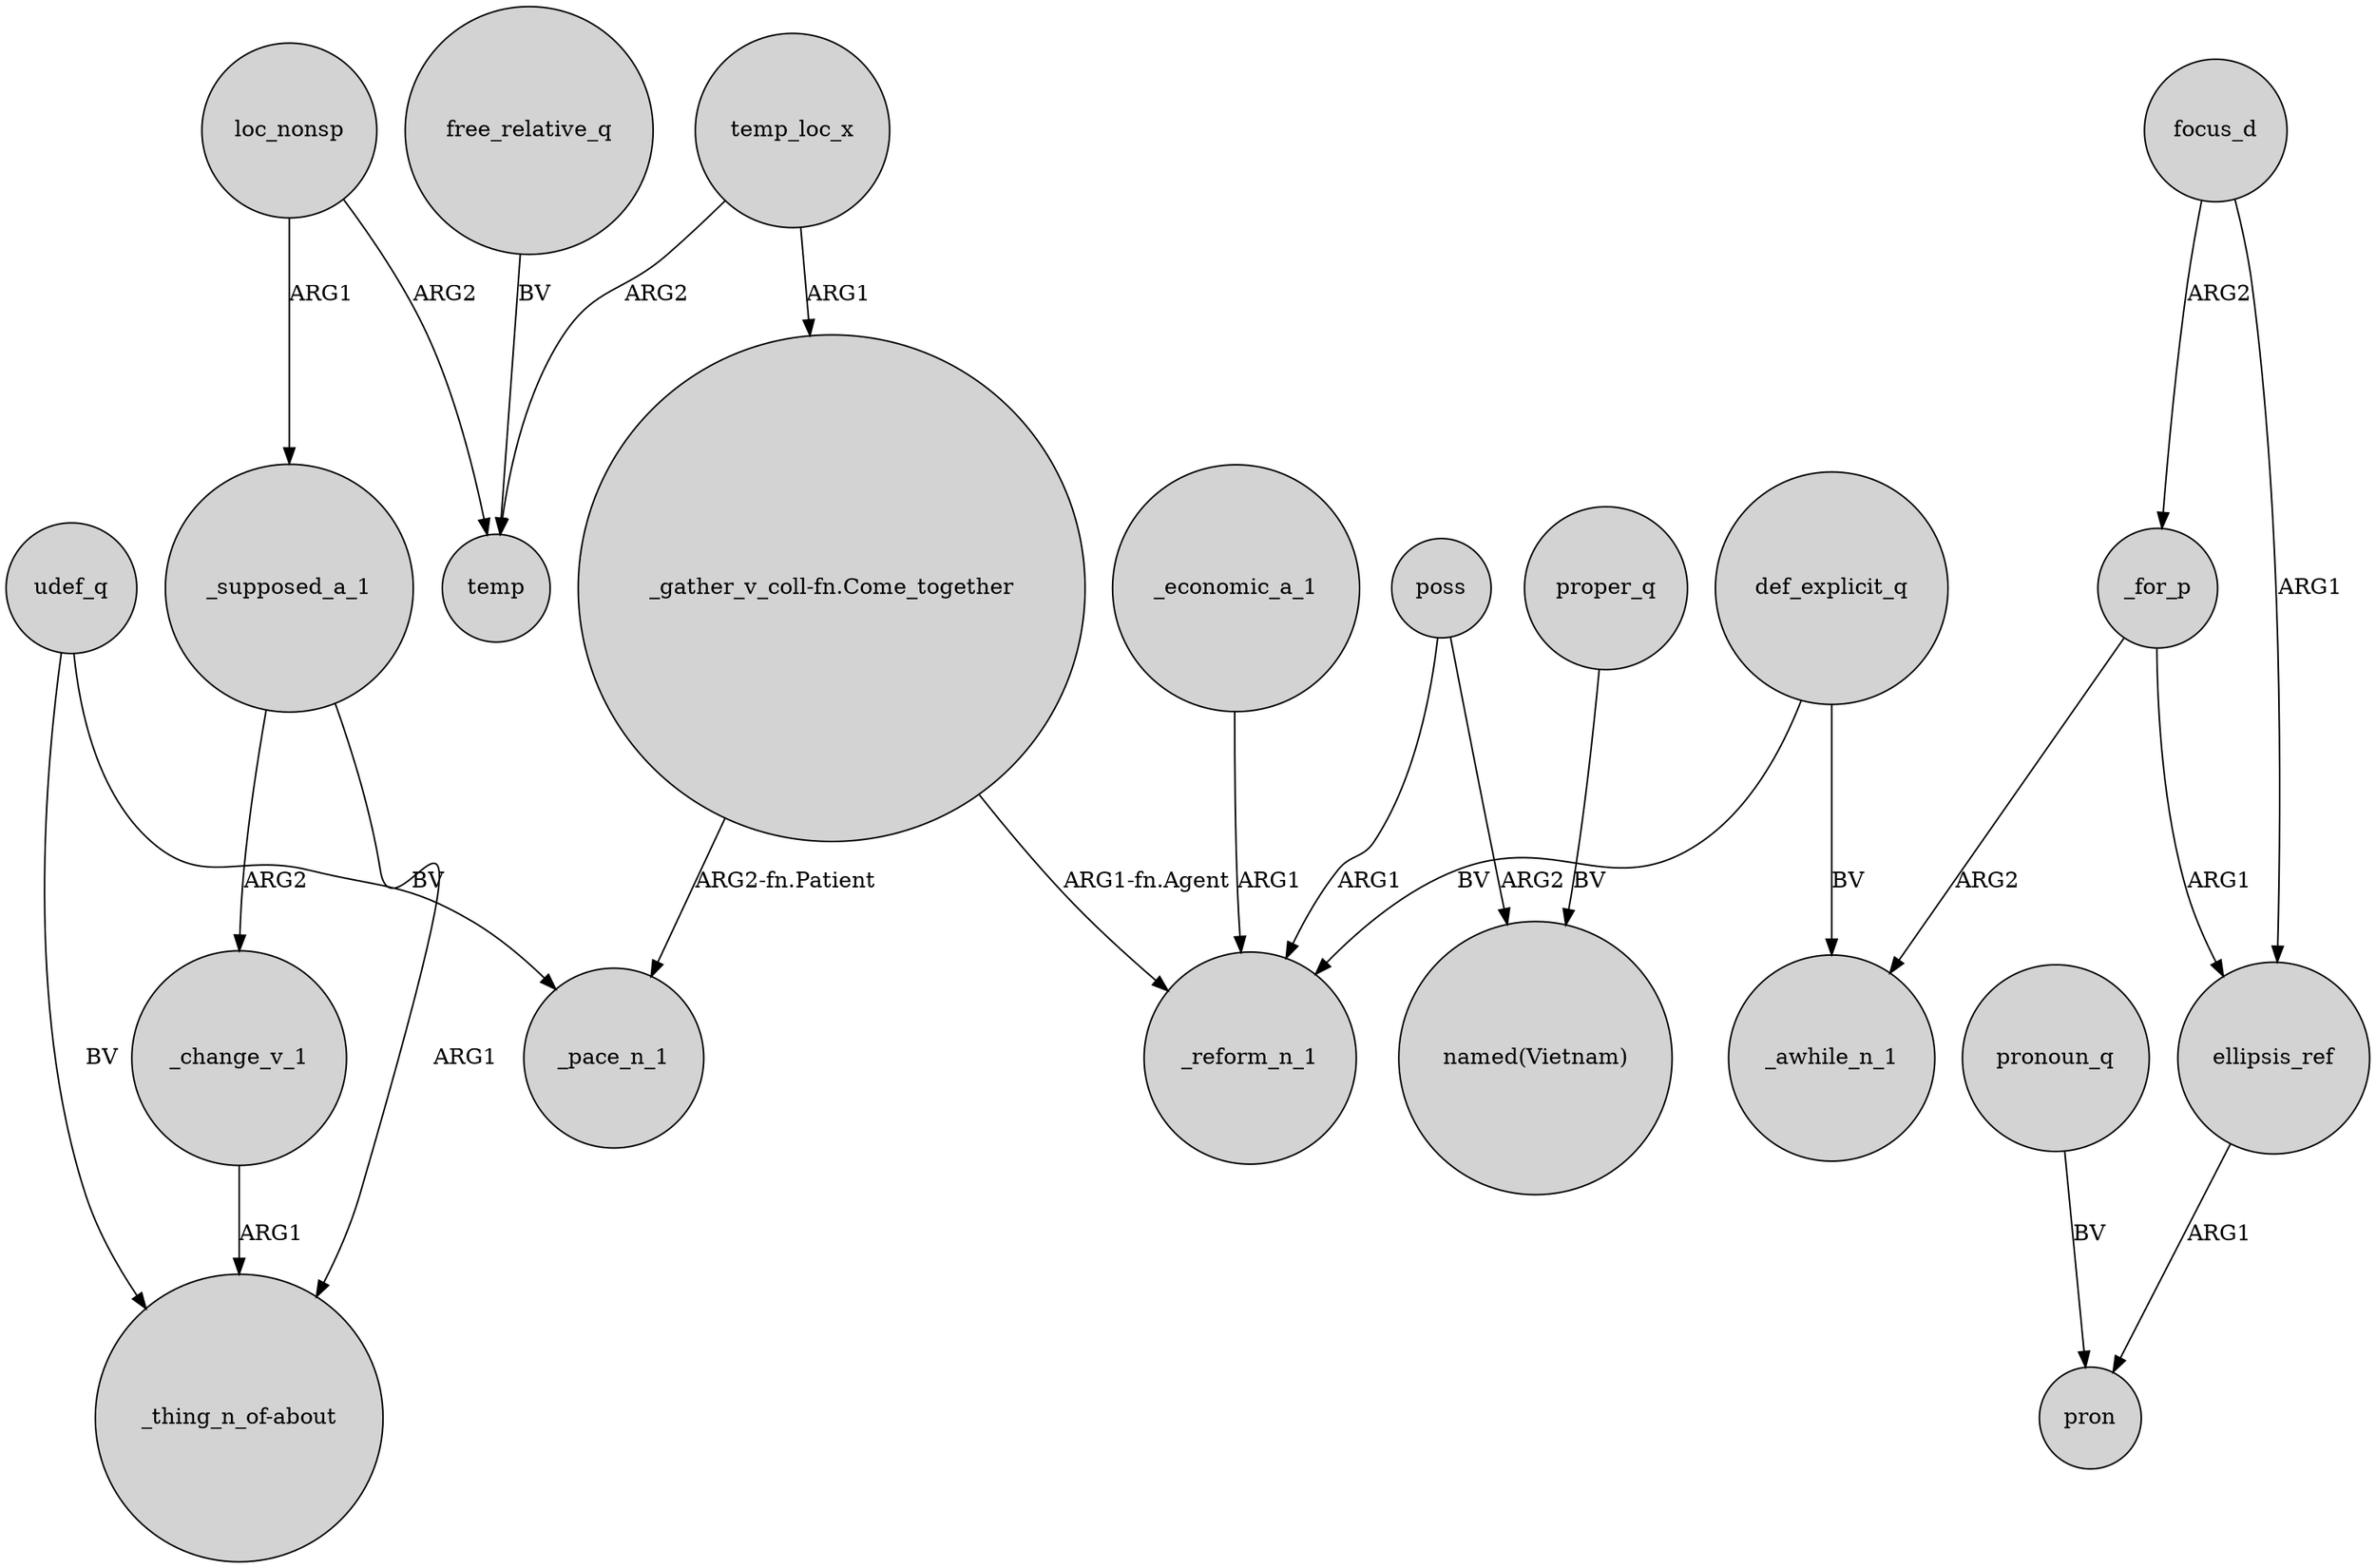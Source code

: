 digraph {
	node [shape=circle style=filled]
	udef_q -> "_thing_n_of-about" [label=BV]
	_supposed_a_1 -> "_thing_n_of-about" [label=ARG1]
	"_gather_v_coll-fn.Come_together" -> _pace_n_1 [label="ARG2-fn.Patient"]
	_change_v_1 -> "_thing_n_of-about" [label=ARG1]
	ellipsis_ref -> pron [label=ARG1]
	_economic_a_1 -> _reform_n_1 [label=ARG1]
	udef_q -> _pace_n_1 [label=BV]
	focus_d -> _for_p [label=ARG2]
	_for_p -> ellipsis_ref [label=ARG1]
	temp_loc_x -> "_gather_v_coll-fn.Come_together" [label=ARG1]
	pronoun_q -> pron [label=BV]
	def_explicit_q -> _awhile_n_1 [label=BV]
	temp_loc_x -> temp [label=ARG2]
	loc_nonsp -> temp [label=ARG2]
	"_gather_v_coll-fn.Come_together" -> _reform_n_1 [label="ARG1-fn.Agent"]
	poss -> "named(Vietnam)" [label=ARG2]
	_for_p -> _awhile_n_1 [label=ARG2]
	poss -> _reform_n_1 [label=ARG1]
	proper_q -> "named(Vietnam)" [label=BV]
	focus_d -> ellipsis_ref [label=ARG1]
	loc_nonsp -> _supposed_a_1 [label=ARG1]
	def_explicit_q -> _reform_n_1 [label=BV]
	free_relative_q -> temp [label=BV]
	_supposed_a_1 -> _change_v_1 [label=ARG2]
}

